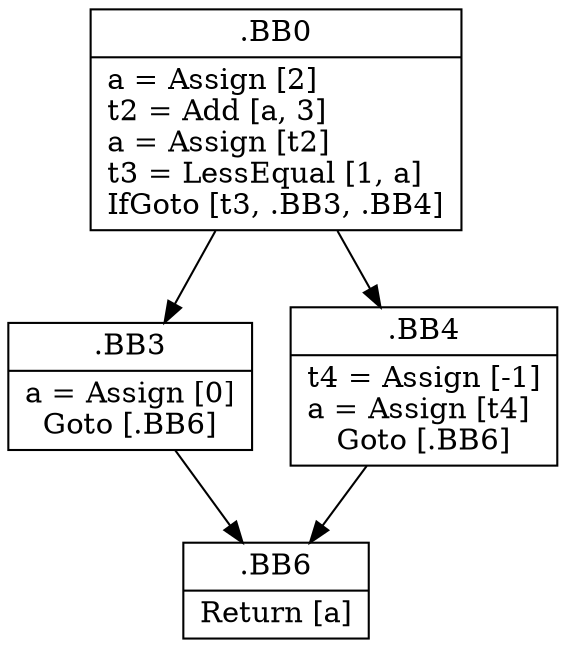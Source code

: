 digraph G { graph [rankdir=TD]; node [shape=record];
 bb_140132945628112[shape=record,label="{ .BB0 | a = Assign [2]\lt2 = Add [a, 3]\la = Assign [t2]\lt3 = LessEqual [1, a]\lIfGoto [t3, .BB3, .BB4]}"];
 bb_140132945628112 -> bb_140132945691600;
 bb_140132945628112 -> bb_140132945691984;
 bb_140132945691600[shape=record,label="{ .BB3 | a = Assign [0]\lGoto [.BB6]}"];
 bb_140132945691600 -> bb_140132945691024;
 bb_140132945691984[shape=record,label="{ .BB4 | t4 = Assign [-1]\la = Assign [t4]\lGoto [.BB6]}"];
 bb_140132945691984 -> bb_140132945691024;
 bb_140132945691024[shape=record,label="{ .BB6 | Return [a]}"];
}
